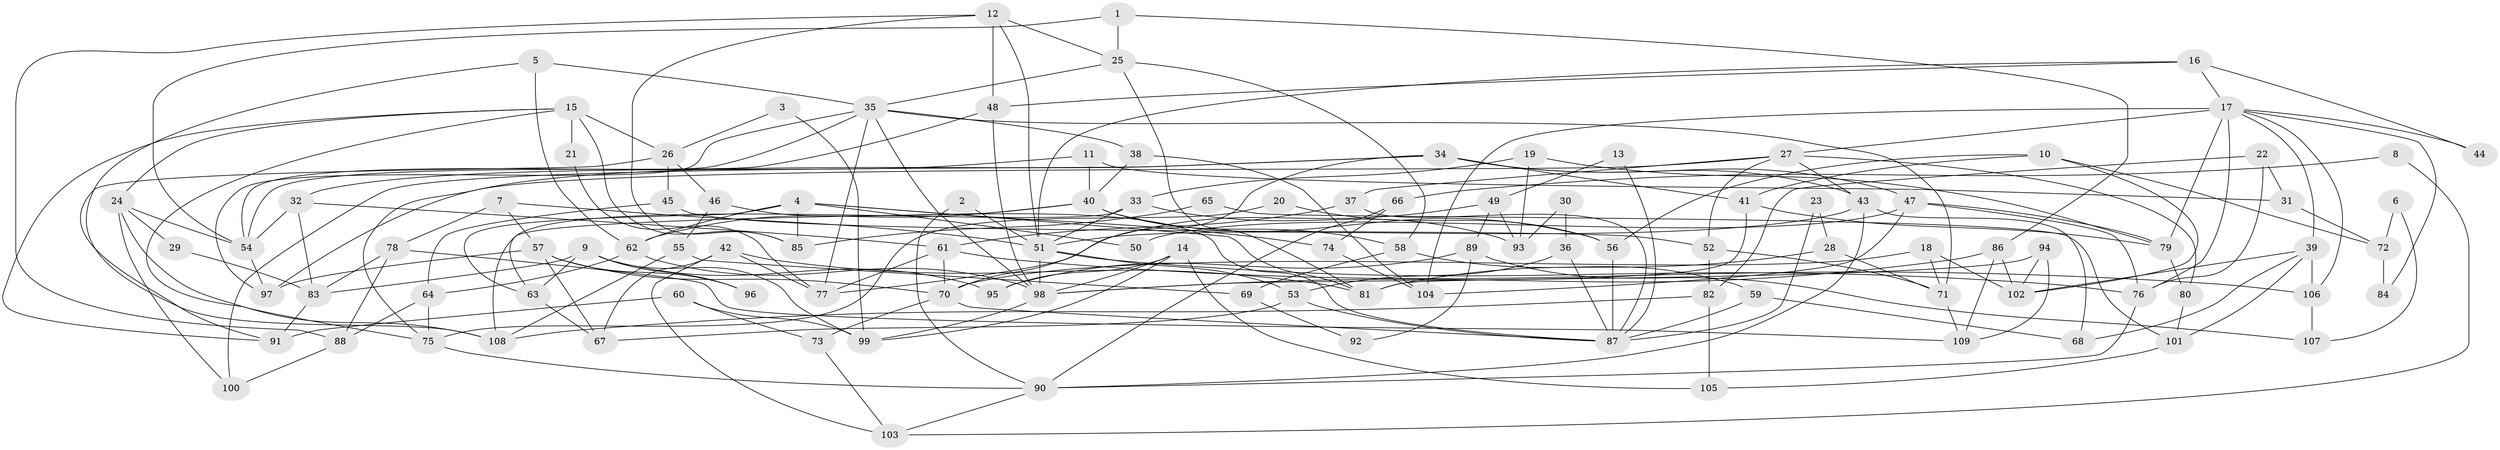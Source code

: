 // Generated by graph-tools (version 1.1) at 2025/50/03/09/25 03:50:01]
// undirected, 109 vertices, 218 edges
graph export_dot {
graph [start="1"]
  node [color=gray90,style=filled];
  1;
  2;
  3;
  4;
  5;
  6;
  7;
  8;
  9;
  10;
  11;
  12;
  13;
  14;
  15;
  16;
  17;
  18;
  19;
  20;
  21;
  22;
  23;
  24;
  25;
  26;
  27;
  28;
  29;
  30;
  31;
  32;
  33;
  34;
  35;
  36;
  37;
  38;
  39;
  40;
  41;
  42;
  43;
  44;
  45;
  46;
  47;
  48;
  49;
  50;
  51;
  52;
  53;
  54;
  55;
  56;
  57;
  58;
  59;
  60;
  61;
  62;
  63;
  64;
  65;
  66;
  67;
  68;
  69;
  70;
  71;
  72;
  73;
  74;
  75;
  76;
  77;
  78;
  79;
  80;
  81;
  82;
  83;
  84;
  85;
  86;
  87;
  88;
  89;
  90;
  91;
  92;
  93;
  94;
  95;
  96;
  97;
  98;
  99;
  100;
  101;
  102;
  103;
  104;
  105;
  106;
  107;
  108;
  109;
  1 -- 86;
  1 -- 25;
  1 -- 54;
  2 -- 90;
  2 -- 51;
  3 -- 99;
  3 -- 26;
  4 -- 63;
  4 -- 62;
  4 -- 50;
  4 -- 74;
  4 -- 81;
  4 -- 85;
  5 -- 35;
  5 -- 108;
  5 -- 62;
  6 -- 72;
  6 -- 107;
  7 -- 51;
  7 -- 57;
  7 -- 78;
  8 -- 66;
  8 -- 103;
  9 -- 83;
  9 -- 63;
  9 -- 95;
  9 -- 96;
  9 -- 99;
  10 -- 41;
  10 -- 102;
  10 -- 56;
  10 -- 72;
  11 -- 40;
  11 -- 32;
  11 -- 31;
  12 -- 88;
  12 -- 51;
  12 -- 25;
  12 -- 48;
  12 -- 85;
  13 -- 87;
  13 -- 49;
  14 -- 98;
  14 -- 99;
  14 -- 95;
  14 -- 105;
  15 -- 91;
  15 -- 85;
  15 -- 21;
  15 -- 24;
  15 -- 26;
  15 -- 75;
  16 -- 51;
  16 -- 48;
  16 -- 17;
  16 -- 44;
  17 -- 27;
  17 -- 39;
  17 -- 44;
  17 -- 76;
  17 -- 79;
  17 -- 84;
  17 -- 104;
  17 -- 106;
  18 -- 70;
  18 -- 102;
  18 -- 71;
  19 -- 79;
  19 -- 33;
  19 -- 93;
  20 -- 75;
  20 -- 56;
  21 -- 77;
  22 -- 76;
  22 -- 82;
  22 -- 31;
  23 -- 28;
  23 -- 87;
  24 -- 54;
  24 -- 29;
  24 -- 100;
  24 -- 108;
  25 -- 35;
  25 -- 58;
  25 -- 81;
  26 -- 45;
  26 -- 46;
  26 -- 91;
  27 -- 43;
  27 -- 97;
  27 -- 37;
  27 -- 52;
  27 -- 80;
  28 -- 71;
  28 -- 81;
  29 -- 83;
  30 -- 36;
  30 -- 93;
  31 -- 72;
  32 -- 61;
  32 -- 54;
  32 -- 83;
  33 -- 51;
  33 -- 108;
  33 -- 93;
  34 -- 75;
  34 -- 43;
  34 -- 41;
  34 -- 47;
  34 -- 70;
  34 -- 100;
  35 -- 98;
  35 -- 54;
  35 -- 38;
  35 -- 71;
  35 -- 77;
  35 -- 97;
  36 -- 87;
  36 -- 53;
  37 -- 87;
  37 -- 61;
  38 -- 104;
  38 -- 40;
  39 -- 106;
  39 -- 68;
  39 -- 101;
  39 -- 102;
  40 -- 62;
  40 -- 56;
  40 -- 58;
  40 -- 63;
  41 -- 81;
  41 -- 79;
  42 -- 77;
  42 -- 81;
  42 -- 67;
  42 -- 103;
  43 -- 51;
  43 -- 90;
  43 -- 68;
  45 -- 64;
  45 -- 52;
  46 -- 87;
  46 -- 55;
  47 -- 79;
  47 -- 50;
  47 -- 76;
  47 -- 104;
  48 -- 98;
  48 -- 54;
  49 -- 93;
  49 -- 77;
  49 -- 89;
  51 -- 76;
  51 -- 53;
  51 -- 98;
  52 -- 71;
  52 -- 82;
  53 -- 67;
  53 -- 87;
  54 -- 97;
  55 -- 108;
  55 -- 69;
  56 -- 87;
  57 -- 70;
  57 -- 97;
  57 -- 67;
  57 -- 96;
  58 -- 59;
  58 -- 69;
  59 -- 68;
  59 -- 87;
  60 -- 91;
  60 -- 99;
  60 -- 73;
  61 -- 70;
  61 -- 77;
  61 -- 106;
  62 -- 64;
  62 -- 98;
  63 -- 67;
  64 -- 75;
  64 -- 88;
  65 -- 85;
  65 -- 101;
  66 -- 74;
  66 -- 90;
  69 -- 92;
  70 -- 87;
  70 -- 73;
  71 -- 109;
  72 -- 84;
  73 -- 103;
  74 -- 104;
  75 -- 90;
  76 -- 90;
  78 -- 109;
  78 -- 83;
  78 -- 88;
  79 -- 80;
  80 -- 101;
  82 -- 105;
  82 -- 108;
  83 -- 91;
  86 -- 109;
  86 -- 98;
  86 -- 102;
  88 -- 100;
  89 -- 95;
  89 -- 92;
  89 -- 107;
  90 -- 103;
  94 -- 98;
  94 -- 102;
  94 -- 109;
  98 -- 99;
  101 -- 105;
  106 -- 107;
}
